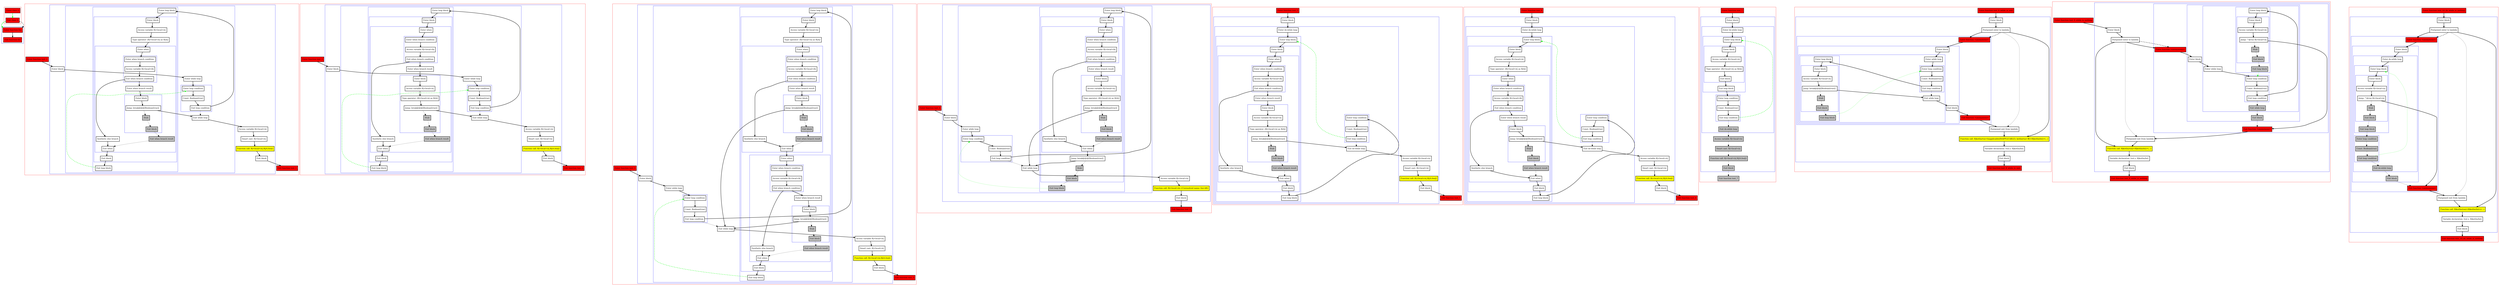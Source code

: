 digraph endlessLoops_kt {
    graph [nodesep=3]
    node [shape=box penwidth=2]
    edge [penwidth=2]

    subgraph cluster_0 {
        color=red
        0 [label="Enter class A" style="filled" fillcolor=red];
        1 [label="Exit class A" style="filled" fillcolor=red];
    }
    subgraph cluster_1 {
        color=blue
        2 [label="Enter function foo" style="filled" fillcolor=red];
        3 [label="Exit function foo" style="filled" fillcolor=red];
    }
    0 -> {1} [color=green];
    1 -> {2} [color=green];
    1 -> {2} [style=dashed];
    2 -> {3};

    subgraph cluster_2 {
        color=red
        4 [label="Enter function test_1" style="filled" fillcolor=red];
        subgraph cluster_3 {
            color=blue
            5 [label="Enter block"];
            subgraph cluster_4 {
                color=blue
                6 [label="Enter while loop"];
                subgraph cluster_5 {
                    color=blue
                    7 [label="Enter loop condition"];
                    8 [label="Const: Boolean(true)"];
                    9 [label="Exit loop condition"];
                }
                subgraph cluster_6 {
                    color=blue
                    10 [label="Enter loop block"];
                    subgraph cluster_7 {
                        color=blue
                        11 [label="Enter block"];
                        12 [label="Access variable R|<local>/x|"];
                        13 [label="Type operator: (R|<local>/x| as R|A|)"];
                        subgraph cluster_8 {
                            color=blue
                            14 [label="Enter when"];
                            subgraph cluster_9 {
                                color=blue
                                15 [label="Enter when branch condition "];
                                16 [label="Access variable R|<local>/b|"];
                                17 [label="Exit when branch condition"];
                            }
                            18 [label="Synthetic else branch"];
                            19 [label="Enter when branch result"];
                            subgraph cluster_10 {
                                color=blue
                                20 [label="Enter block"];
                                21 [label="Jump: break@@@[Boolean(true)] "];
                                22 [label="Stub" style="filled" fillcolor=gray];
                                23 [label="Exit block" style="filled" fillcolor=gray];
                            }
                            24 [label="Exit when branch result" style="filled" fillcolor=gray];
                            25 [label="Exit when"];
                        }
                        26 [label="Exit block"];
                    }
                    27 [label="Exit loop block"];
                }
                28 [label="Exit while loop"];
            }
            29 [label="Access variable R|<local>/x|"];
            30 [label="Smart cast: R|<local>/x|"];
            31 [label="Function call: R|<local>/x|.R|/A.foo|()" style="filled" fillcolor=yellow];
            32 [label="Exit block"];
        }
        33 [label="Exit function test_1" style="filled" fillcolor=red];
    }
    4 -> {5};
    5 -> {6};
    6 -> {7};
    7 -> {8};
    8 -> {9};
    9 -> {10};
    9 -> {28} [style=dotted];
    10 -> {11};
    11 -> {12};
    12 -> {13};
    13 -> {14};
    14 -> {15};
    15 -> {16};
    16 -> {17};
    17 -> {18 19};
    18 -> {25};
    19 -> {20};
    20 -> {21};
    21 -> {28};
    21 -> {22} [style=dotted];
    22 -> {23} [style=dotted];
    23 -> {24} [style=dotted];
    24 -> {25} [style=dotted];
    25 -> {26};
    26 -> {27};
    27 -> {7} [color=green style=dashed];
    28 -> {29};
    29 -> {30};
    30 -> {31};
    31 -> {32};
    32 -> {33};

    subgraph cluster_11 {
        color=red
        34 [label="Enter function test_2" style="filled" fillcolor=red];
        subgraph cluster_12 {
            color=blue
            35 [label="Enter block"];
            subgraph cluster_13 {
                color=blue
                36 [label="Enter while loop"];
                subgraph cluster_14 {
                    color=blue
                    37 [label="Enter loop condition"];
                    38 [label="Const: Boolean(true)"];
                    39 [label="Exit loop condition"];
                }
                subgraph cluster_15 {
                    color=blue
                    40 [label="Enter loop block"];
                    subgraph cluster_16 {
                        color=blue
                        41 [label="Enter block"];
                        subgraph cluster_17 {
                            color=blue
                            42 [label="Enter when"];
                            subgraph cluster_18 {
                                color=blue
                                43 [label="Enter when branch condition "];
                                44 [label="Access variable R|<local>/b|"];
                                45 [label="Exit when branch condition"];
                            }
                            46 [label="Synthetic else branch"];
                            47 [label="Enter when branch result"];
                            subgraph cluster_19 {
                                color=blue
                                48 [label="Enter block"];
                                49 [label="Access variable R|<local>/x|"];
                                50 [label="Type operator: (R|<local>/x| as R|A|)"];
                                51 [label="Jump: break@@@[Boolean(true)] "];
                                52 [label="Stub" style="filled" fillcolor=gray];
                                53 [label="Exit block" style="filled" fillcolor=gray];
                            }
                            54 [label="Exit when branch result" style="filled" fillcolor=gray];
                            55 [label="Exit when"];
                        }
                        56 [label="Exit block"];
                    }
                    57 [label="Exit loop block"];
                }
                58 [label="Exit while loop"];
            }
            59 [label="Access variable R|<local>/x|"];
            60 [label="Smart cast: R|<local>/x|"];
            61 [label="Function call: R|<local>/x|.R|/A.foo|()" style="filled" fillcolor=yellow];
            62 [label="Exit block"];
        }
        63 [label="Exit function test_2" style="filled" fillcolor=red];
    }
    34 -> {35};
    35 -> {36};
    36 -> {37};
    37 -> {38};
    38 -> {39};
    39 -> {40};
    39 -> {58} [style=dotted];
    40 -> {41};
    41 -> {42};
    42 -> {43};
    43 -> {44};
    44 -> {45};
    45 -> {46 47};
    46 -> {55};
    47 -> {48};
    48 -> {49};
    49 -> {50};
    50 -> {51};
    51 -> {58};
    51 -> {52} [style=dotted];
    52 -> {53} [style=dotted];
    53 -> {54} [style=dotted];
    54 -> {55} [style=dotted];
    55 -> {56};
    56 -> {57};
    57 -> {37} [color=green style=dashed];
    58 -> {59};
    59 -> {60};
    60 -> {61};
    61 -> {62};
    62 -> {63};

    subgraph cluster_20 {
        color=red
        64 [label="Enter function test_3" style="filled" fillcolor=red];
        subgraph cluster_21 {
            color=blue
            65 [label="Enter block"];
            subgraph cluster_22 {
                color=blue
                66 [label="Enter while loop"];
                subgraph cluster_23 {
                    color=blue
                    67 [label="Enter loop condition"];
                    68 [label="Const: Boolean(true)"];
                    69 [label="Exit loop condition"];
                }
                subgraph cluster_24 {
                    color=blue
                    70 [label="Enter loop block"];
                    subgraph cluster_25 {
                        color=blue
                        71 [label="Enter block"];
                        72 [label="Access variable R|<local>/x|"];
                        73 [label="Type operator: (R|<local>/x| as R|A|)"];
                        subgraph cluster_26 {
                            color=blue
                            74 [label="Enter when"];
                            subgraph cluster_27 {
                                color=blue
                                75 [label="Enter when branch condition "];
                                76 [label="Access variable R|<local>/b|"];
                                77 [label="Exit when branch condition"];
                            }
                            78 [label="Synthetic else branch"];
                            79 [label="Enter when branch result"];
                            subgraph cluster_28 {
                                color=blue
                                80 [label="Enter block"];
                                81 [label="Jump: break@@@[Boolean(true)] "];
                                82 [label="Stub" style="filled" fillcolor=gray];
                                83 [label="Exit block" style="filled" fillcolor=gray];
                            }
                            84 [label="Exit when branch result" style="filled" fillcolor=gray];
                            85 [label="Exit when"];
                        }
                        subgraph cluster_29 {
                            color=blue
                            86 [label="Enter when"];
                            subgraph cluster_30 {
                                color=blue
                                87 [label="Enter when branch condition "];
                                88 [label="Access variable R|<local>/b|"];
                                89 [label="Exit when branch condition"];
                            }
                            90 [label="Synthetic else branch"];
                            91 [label="Enter when branch result"];
                            subgraph cluster_31 {
                                color=blue
                                92 [label="Enter block"];
                                93 [label="Jump: break@@@[Boolean(true)] "];
                                94 [label="Stub" style="filled" fillcolor=gray];
                                95 [label="Exit block" style="filled" fillcolor=gray];
                            }
                            96 [label="Exit when branch result" style="filled" fillcolor=gray];
                            97 [label="Exit when"];
                        }
                        98 [label="Exit block"];
                    }
                    99 [label="Exit loop block"];
                }
                100 [label="Exit while loop"];
            }
            101 [label="Access variable R|<local>/x|"];
            102 [label="Smart cast: R|<local>/x|"];
            103 [label="Function call: R|<local>/x|.R|/A.foo|()" style="filled" fillcolor=yellow];
            104 [label="Exit block"];
        }
        105 [label="Exit function test_3" style="filled" fillcolor=red];
    }
    64 -> {65};
    65 -> {66};
    66 -> {67};
    67 -> {68};
    68 -> {69};
    69 -> {70};
    69 -> {100} [style=dotted];
    70 -> {71};
    71 -> {72};
    72 -> {73};
    73 -> {74};
    74 -> {75};
    75 -> {76};
    76 -> {77};
    77 -> {78 79};
    78 -> {85};
    79 -> {80};
    80 -> {81};
    81 -> {100};
    81 -> {82} [style=dotted];
    82 -> {83} [style=dotted];
    83 -> {84} [style=dotted];
    84 -> {85} [style=dotted];
    85 -> {86};
    86 -> {87};
    87 -> {88};
    88 -> {89};
    89 -> {90 91};
    90 -> {97};
    91 -> {92};
    92 -> {93};
    93 -> {100};
    93 -> {94} [style=dotted];
    94 -> {95} [style=dotted];
    95 -> {96} [style=dotted];
    96 -> {97} [style=dotted];
    97 -> {98};
    98 -> {99};
    99 -> {67} [color=green style=dashed];
    100 -> {101};
    101 -> {102};
    102 -> {103};
    103 -> {104};
    104 -> {105};

    subgraph cluster_32 {
        color=red
        106 [label="Enter function test_4" style="filled" fillcolor=red];
        subgraph cluster_33 {
            color=blue
            107 [label="Enter block"];
            subgraph cluster_34 {
                color=blue
                108 [label="Enter while loop"];
                subgraph cluster_35 {
                    color=blue
                    109 [label="Enter loop condition"];
                    110 [label="Const: Boolean(true)"];
                    111 [label="Exit loop condition"];
                }
                subgraph cluster_36 {
                    color=blue
                    112 [label="Enter loop block"];
                    subgraph cluster_37 {
                        color=blue
                        113 [label="Enter block"];
                        subgraph cluster_38 {
                            color=blue
                            114 [label="Enter when"];
                            subgraph cluster_39 {
                                color=blue
                                115 [label="Enter when branch condition "];
                                116 [label="Access variable R|<local>/b|"];
                                117 [label="Exit when branch condition"];
                            }
                            118 [label="Synthetic else branch"];
                            119 [label="Enter when branch result"];
                            subgraph cluster_40 {
                                color=blue
                                120 [label="Enter block"];
                                121 [label="Access variable R|<local>/x|"];
                                122 [label="Type operator: (R|<local>/x| as R|A|)"];
                                123 [label="Jump: break@@@[Boolean(true)] "];
                                124 [label="Stub" style="filled" fillcolor=gray];
                                125 [label="Exit block" style="filled" fillcolor=gray];
                            }
                            126 [label="Exit when branch result" style="filled" fillcolor=gray];
                            127 [label="Exit when"];
                        }
                        128 [label="Jump: break@@@[Boolean(true)] "];
                        129 [label="Stub" style="filled" fillcolor=gray];
                        130 [label="Exit block" style="filled" fillcolor=gray];
                    }
                    131 [label="Exit loop block" style="filled" fillcolor=gray];
                }
                132 [label="Exit while loop"];
            }
            133 [label="Access variable R|<local>/x|"];
            134 [label="Function call: R|<local>/x|.<Unresolved name: foo>#()" style="filled" fillcolor=yellow];
            135 [label="Exit block"];
        }
        136 [label="Exit function test_4" style="filled" fillcolor=red];
    }
    106 -> {107};
    107 -> {108};
    108 -> {109};
    109 -> {110};
    110 -> {111};
    111 -> {112};
    111 -> {132} [style=dotted];
    112 -> {113};
    113 -> {114};
    114 -> {115};
    115 -> {116};
    116 -> {117};
    117 -> {118 119};
    118 -> {127};
    119 -> {120};
    120 -> {121};
    121 -> {122};
    122 -> {123};
    123 -> {132};
    123 -> {124} [style=dotted];
    124 -> {125} [style=dotted];
    125 -> {126} [style=dotted];
    126 -> {127} [style=dotted];
    127 -> {128};
    128 -> {132};
    128 -> {129} [style=dotted];
    129 -> {130} [style=dotted];
    130 -> {131} [style=dotted];
    131 -> {109} [color=green style=dotted];
    132 -> {133};
    133 -> {134};
    134 -> {135};
    135 -> {136};

    subgraph cluster_41 {
        color=red
        137 [label="Enter function test_5" style="filled" fillcolor=red];
        subgraph cluster_42 {
            color=blue
            138 [label="Enter block"];
            subgraph cluster_43 {
                color=blue
                139 [label="Enter do-while loop"];
                subgraph cluster_44 {
                    color=blue
                    140 [label="Enter loop block"];
                    subgraph cluster_45 {
                        color=blue
                        141 [label="Enter block"];
                        subgraph cluster_46 {
                            color=blue
                            142 [label="Enter when"];
                            subgraph cluster_47 {
                                color=blue
                                143 [label="Enter when branch condition "];
                                144 [label="Access variable R|<local>/b|"];
                                145 [label="Exit when branch condition"];
                            }
                            146 [label="Synthetic else branch"];
                            147 [label="Enter when branch result"];
                            subgraph cluster_48 {
                                color=blue
                                148 [label="Enter block"];
                                149 [label="Access variable R|<local>/x|"];
                                150 [label="Type operator: (R|<local>/x| as R|A|)"];
                                151 [label="Jump: break@@@[Boolean(true)] "];
                                152 [label="Stub" style="filled" fillcolor=gray];
                                153 [label="Exit block" style="filled" fillcolor=gray];
                            }
                            154 [label="Exit when branch result" style="filled" fillcolor=gray];
                            155 [label="Exit when"];
                        }
                        156 [label="Exit block"];
                    }
                    157 [label="Exit loop block"];
                }
                subgraph cluster_49 {
                    color=blue
                    158 [label="Enter loop condition"];
                    159 [label="Const: Boolean(true)"];
                    160 [label="Exit loop condition"];
                }
                161 [label="Exit do-while loop"];
            }
            162 [label="Access variable R|<local>/x|"];
            163 [label="Smart cast: R|<local>/x|"];
            164 [label="Function call: R|<local>/x|.R|/A.foo|()" style="filled" fillcolor=yellow];
            165 [label="Exit block"];
        }
        166 [label="Exit function test_5" style="filled" fillcolor=red];
    }
    137 -> {138};
    138 -> {139};
    139 -> {140};
    140 -> {141};
    141 -> {142};
    142 -> {143};
    143 -> {144};
    144 -> {145};
    145 -> {146 147};
    146 -> {155};
    147 -> {148};
    148 -> {149};
    149 -> {150};
    150 -> {151};
    151 -> {161};
    151 -> {152} [style=dotted];
    152 -> {153} [style=dotted];
    153 -> {154} [style=dotted];
    154 -> {155} [style=dotted];
    155 -> {156};
    156 -> {157};
    157 -> {158};
    158 -> {159};
    159 -> {160};
    160 -> {140} [color=green style=dashed];
    160 -> {161} [style=dotted];
    161 -> {162};
    162 -> {163};
    163 -> {164};
    164 -> {165};
    165 -> {166};

    subgraph cluster_50 {
        color=red
        167 [label="Enter function test_6" style="filled" fillcolor=red];
        subgraph cluster_51 {
            color=blue
            168 [label="Enter block"];
            subgraph cluster_52 {
                color=blue
                169 [label="Enter do-while loop"];
                subgraph cluster_53 {
                    color=blue
                    170 [label="Enter loop block"];
                    subgraph cluster_54 {
                        color=blue
                        171 [label="Enter block"];
                        172 [label="Access variable R|<local>/x|"];
                        173 [label="Type operator: (R|<local>/x| as R|A|)"];
                        subgraph cluster_55 {
                            color=blue
                            174 [label="Enter when"];
                            subgraph cluster_56 {
                                color=blue
                                175 [label="Enter when branch condition "];
                                176 [label="Access variable R|<local>/b|"];
                                177 [label="Exit when branch condition"];
                            }
                            178 [label="Synthetic else branch"];
                            179 [label="Enter when branch result"];
                            subgraph cluster_57 {
                                color=blue
                                180 [label="Enter block"];
                                181 [label="Jump: break@@@[Boolean(true)] "];
                                182 [label="Stub" style="filled" fillcolor=gray];
                                183 [label="Exit block" style="filled" fillcolor=gray];
                            }
                            184 [label="Exit when branch result" style="filled" fillcolor=gray];
                            185 [label="Exit when"];
                        }
                        186 [label="Exit block"];
                    }
                    187 [label="Exit loop block"];
                }
                subgraph cluster_58 {
                    color=blue
                    188 [label="Enter loop condition"];
                    189 [label="Const: Boolean(true)"];
                    190 [label="Exit loop condition"];
                }
                191 [label="Exit do-while loop"];
            }
            192 [label="Access variable R|<local>/x|"];
            193 [label="Smart cast: R|<local>/x|"];
            194 [label="Function call: R|<local>/x|.R|/A.foo|()" style="filled" fillcolor=yellow];
            195 [label="Exit block"];
        }
        196 [label="Exit function test_6" style="filled" fillcolor=red];
    }
    167 -> {168};
    168 -> {169};
    169 -> {170};
    170 -> {171};
    171 -> {172};
    172 -> {173};
    173 -> {174};
    174 -> {175};
    175 -> {176};
    176 -> {177};
    177 -> {178 179};
    178 -> {185};
    179 -> {180};
    180 -> {181};
    181 -> {191};
    181 -> {182} [style=dotted];
    182 -> {183} [style=dotted];
    183 -> {184} [style=dotted];
    184 -> {185} [style=dotted];
    185 -> {186};
    186 -> {187};
    187 -> {188};
    188 -> {189};
    189 -> {190};
    190 -> {170} [color=green style=dashed];
    190 -> {191} [style=dotted];
    191 -> {192};
    192 -> {193};
    193 -> {194};
    194 -> {195};
    195 -> {196};

    subgraph cluster_59 {
        color=red
        197 [label="Enter function test_7" style="filled" fillcolor=red];
        subgraph cluster_60 {
            color=blue
            198 [label="Enter block"];
            subgraph cluster_61 {
                color=blue
                199 [label="Enter do-while loop"];
                subgraph cluster_62 {
                    color=blue
                    200 [label="Enter loop block"];
                    subgraph cluster_63 {
                        color=blue
                        201 [label="Enter block"];
                        202 [label="Access variable R|<local>/x|"];
                        203 [label="Type operator: (R|<local>/x| as R|A|)"];
                        204 [label="Exit block"];
                    }
                    205 [label="Exit loop block"];
                }
                subgraph cluster_64 {
                    color=blue
                    206 [label="Enter loop condition"];
                    207 [label="Const: Boolean(true)"];
                    208 [label="Exit loop condition"];
                }
                209 [label="Exit do-while loop" style="filled" fillcolor=gray];
            }
            210 [label="Access variable R|<local>/x|" style="filled" fillcolor=gray];
            211 [label="Smart cast: R|<local>/x|" style="filled" fillcolor=gray];
            212 [label="Function call: R|<local>/x|.R|/A.foo|()" style="filled" fillcolor=gray];
            213 [label="Exit block" style="filled" fillcolor=gray];
        }
        214 [label="Exit function test_7" style="filled" fillcolor=gray];
    }
    197 -> {198};
    198 -> {199};
    199 -> {200};
    200 -> {201};
    201 -> {202};
    202 -> {203};
    203 -> {204};
    204 -> {205};
    205 -> {206};
    206 -> {207};
    207 -> {208};
    208 -> {200} [color=green style=dashed];
    208 -> {209} [style=dotted];
    209 -> {210} [style=dotted];
    210 -> {211} [style=dotted];
    211 -> {212} [style=dotted];
    212 -> {213} [style=dotted];
    213 -> {214} [style=dotted];

    subgraph cluster_65 {
        color=red
        215 [label="Enter function test_8_while_is_unit" style="filled" fillcolor=red];
        subgraph cluster_66 {
            color=blue
            216 [label="Enter block"];
            217 [label="Postponed enter to lambda"];
            subgraph cluster_67 {
                color=blue
                218 [label="Enter function <anonymous>" style="filled" fillcolor=red];
                subgraph cluster_68 {
                    color=blue
                    219 [label="Enter block"];
                    subgraph cluster_69 {
                        color=blue
                        220 [label="Enter while loop"];
                        subgraph cluster_70 {
                            color=blue
                            221 [label="Enter loop condition"];
                            222 [label="Const: Boolean(true)"];
                            223 [label="Exit loop condition"];
                        }
                        subgraph cluster_71 {
                            color=blue
                            224 [label="Enter loop block"];
                            subgraph cluster_72 {
                                color=blue
                                225 [label="Enter block"];
                                226 [label="Access variable R|<local>/x|"];
                                227 [label="Jump: break@@@[Boolean(true)] "];
                                228 [label="Stub" style="filled" fillcolor=gray];
                                229 [label="Exit block" style="filled" fillcolor=gray];
                            }
                            230 [label="Exit loop block" style="filled" fillcolor=gray];
                        }
                        231 [label="Exit while loop"];
                    }
                    232 [label="Exit block"];
                }
                233 [label="Exit function <anonymous>" style="filled" fillcolor=red];
            }
            234 [label="Postponed exit from lambda"];
            235 [label="Function call: R|kotlin/run<Inapplicable(INAPPLICABLE): kotlin/run>#|<R|kotlin/Int|>(...)" style="filled" fillcolor=yellow];
            236 [label="Variable declaration: lval y: R|kotlin/Int|"];
            237 [label="Exit block"];
        }
        238 [label="Exit function test_8_while_is_unit" style="filled" fillcolor=red];
    }
    215 -> {216};
    216 -> {217};
    217 -> {218 235};
    217 -> {234} [style=dotted];
    217 -> {218} [style=dashed];
    218 -> {219};
    219 -> {220};
    220 -> {221};
    221 -> {222};
    222 -> {223};
    223 -> {224};
    223 -> {231} [style=dotted];
    224 -> {225};
    225 -> {226};
    226 -> {227};
    227 -> {231};
    227 -> {228} [style=dotted];
    228 -> {229} [style=dotted];
    229 -> {230} [style=dotted];
    230 -> {221} [color=green style=dotted];
    231 -> {232};
    232 -> {233};
    233 -> {234};
    234 -> {235};
    235 -> {236};
    236 -> {237};
    237 -> {238};

    subgraph cluster_73 {
        color=red
        239 [label="Enter function test_9_while_is_nothing" style="filled" fillcolor=red];
        subgraph cluster_74 {
            color=blue
            240 [label="Enter block"];
            241 [label="Postponed enter to lambda"];
            subgraph cluster_75 {
                color=blue
                242 [label="Enter function <anonymous>" style="filled" fillcolor=red];
                subgraph cluster_76 {
                    color=blue
                    243 [label="Enter block"];
                    subgraph cluster_77 {
                        color=blue
                        244 [label="Enter while loop"];
                        subgraph cluster_78 {
                            color=blue
                            245 [label="Enter loop condition"];
                            246 [label="Const: Boolean(true)"];
                            247 [label="Exit loop condition"];
                        }
                        subgraph cluster_79 {
                            color=blue
                            248 [label="Enter loop block"];
                            subgraph cluster_80 {
                                color=blue
                                249 [label="Enter block"];
                                250 [label="Access variable R|<local>/x|"];
                                251 [label="Jump: ^@run R|<local>/x|"];
                                252 [label="Stub" style="filled" fillcolor=gray];
                                253 [label="Exit block" style="filled" fillcolor=gray];
                            }
                            254 [label="Exit loop block" style="filled" fillcolor=gray];
                        }
                        255 [label="Exit while loop" style="filled" fillcolor=gray];
                    }
                    256 [label="Exit block" style="filled" fillcolor=gray];
                }
                257 [label="Exit function <anonymous>" style="filled" fillcolor=red];
            }
            258 [label="Postponed exit from lambda"];
            259 [label="Function call: R|kotlin/run|<R|kotlin/Int|>(...)" style="filled" fillcolor=yellow];
            260 [label="Variable declaration: lval y: R|kotlin/Int|"];
            261 [label="Exit block"];
        }
        262 [label="Exit function test_9_while_is_nothing" style="filled" fillcolor=red];
    }
    239 -> {240};
    240 -> {241};
    241 -> {242 259};
    241 -> {258} [style=dotted];
    241 -> {242} [style=dashed];
    242 -> {243};
    243 -> {244};
    244 -> {245};
    245 -> {246};
    246 -> {247};
    247 -> {248};
    247 -> {255} [style=dotted];
    248 -> {249};
    249 -> {250};
    250 -> {251};
    251 -> {257};
    251 -> {252} [style=dotted];
    252 -> {253} [style=dotted];
    253 -> {254} [style=dotted];
    254 -> {245} [color=green style=dotted];
    255 -> {256} [style=dotted];
    256 -> {257} [style=dotted];
    257 -> {258};
    258 -> {259};
    259 -> {260};
    260 -> {261};
    261 -> {262};

    subgraph cluster_81 {
        color=red
        263 [label="Enter function test_10_do_while_is_nothing" style="filled" fillcolor=red];
        subgraph cluster_82 {
            color=blue
            264 [label="Enter block"];
            265 [label="Postponed enter to lambda"];
            subgraph cluster_83 {
                color=blue
                266 [label="Enter function <anonymous>" style="filled" fillcolor=red];
                subgraph cluster_84 {
                    color=blue
                    267 [label="Enter block"];
                    subgraph cluster_85 {
                        color=blue
                        268 [label="Enter do-while loop"];
                        subgraph cluster_86 {
                            color=blue
                            269 [label="Enter loop block"];
                            subgraph cluster_87 {
                                color=blue
                                270 [label="Enter block"];
                                271 [label="Access variable R|<local>/x|"];
                                272 [label="Jump: ^@run R|<local>/x|"];
                                273 [label="Stub" style="filled" fillcolor=gray];
                                274 [label="Exit block" style="filled" fillcolor=gray];
                            }
                            275 [label="Exit loop block" style="filled" fillcolor=gray];
                        }
                        subgraph cluster_88 {
                            color=blue
                            276 [label="Enter loop condition" style="filled" fillcolor=gray];
                            277 [label="Const: Boolean(true)" style="filled" fillcolor=gray];
                            278 [label="Exit loop condition" style="filled" fillcolor=gray];
                        }
                        279 [label="Exit do-while loop" style="filled" fillcolor=gray];
                    }
                    280 [label="Exit block" style="filled" fillcolor=gray];
                }
                281 [label="Exit function <anonymous>" style="filled" fillcolor=red];
            }
            282 [label="Postponed exit from lambda"];
            283 [label="Function call: R|kotlin/run|<R|kotlin/Int|>(...)" style="filled" fillcolor=yellow];
            284 [label="Variable declaration: lval y: R|kotlin/Int|"];
            285 [label="Exit block"];
        }
        286 [label="Exit function test_10_do_while_is_nothing" style="filled" fillcolor=red];
    }
    263 -> {264};
    264 -> {265};
    265 -> {266 283};
    265 -> {282} [style=dotted];
    265 -> {266} [style=dashed];
    266 -> {267};
    267 -> {268};
    268 -> {269};
    269 -> {270};
    270 -> {271};
    271 -> {272};
    272 -> {281};
    272 -> {273} [style=dotted];
    273 -> {274} [style=dotted];
    274 -> {275} [style=dotted];
    275 -> {276} [style=dotted];
    276 -> {277} [style=dotted];
    277 -> {278} [style=dotted];
    278 -> {269} [color=green style=dotted];
    278 -> {279} [style=dotted];
    279 -> {280} [style=dotted];
    280 -> {281} [style=dotted];
    281 -> {282};
    282 -> {283};
    283 -> {284};
    284 -> {285};
    285 -> {286};

}

